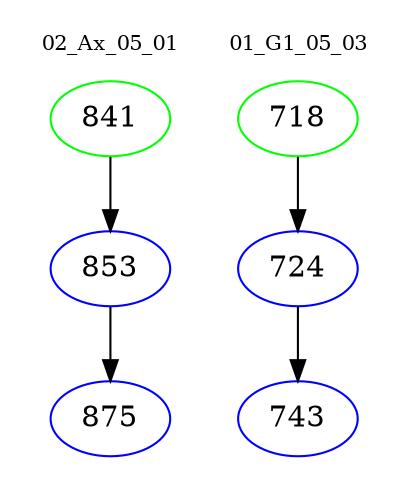digraph{
subgraph cluster_0 {
color = white
label = "02_Ax_05_01";
fontsize=10;
T0_841 [label="841", color="green"]
T0_841 -> T0_853 [color="black"]
T0_853 [label="853", color="blue"]
T0_853 -> T0_875 [color="black"]
T0_875 [label="875", color="blue"]
}
subgraph cluster_1 {
color = white
label = "01_G1_05_03";
fontsize=10;
T1_718 [label="718", color="green"]
T1_718 -> T1_724 [color="black"]
T1_724 [label="724", color="blue"]
T1_724 -> T1_743 [color="black"]
T1_743 [label="743", color="blue"]
}
}
